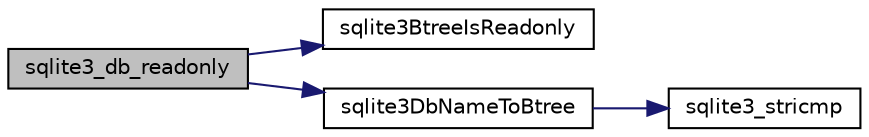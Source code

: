 digraph "sqlite3_db_readonly"
{
  edge [fontname="Helvetica",fontsize="10",labelfontname="Helvetica",labelfontsize="10"];
  node [fontname="Helvetica",fontsize="10",shape=record];
  rankdir="LR";
  Node1 [label="sqlite3_db_readonly",height=0.2,width=0.4,color="black", fillcolor="grey75", style="filled", fontcolor="black"];
  Node1 -> Node2 [color="midnightblue",fontsize="10",style="solid"];
  Node2 [label="sqlite3BtreeIsReadonly",height=0.2,width=0.4,color="black", fillcolor="white", style="filled",URL="$sqlite3_8c.html#a49596f9d2be105128f7a6af5ba1fa000"];
  Node1 -> Node3 [color="midnightblue",fontsize="10",style="solid"];
  Node3 [label="sqlite3DbNameToBtree",height=0.2,width=0.4,color="black", fillcolor="white", style="filled",URL="$sqlite3_8c.html#a1b53d7ba894859656b1a098300036d37"];
  Node3 -> Node4 [color="midnightblue",fontsize="10",style="solid"];
  Node4 [label="sqlite3_stricmp",height=0.2,width=0.4,color="black", fillcolor="white", style="filled",URL="$sqlite3_8c.html#a751b1c98b79e5350f0d8d7cd64c369c7"];
}
